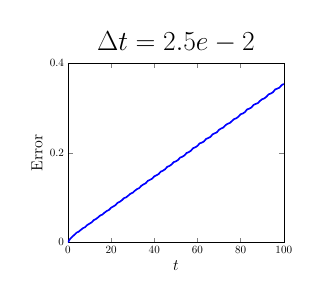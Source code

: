 \begin{tikzpicture}[scale=0.4]

\begin{axis}[
  xmin = 0,
  xmax = 100,
  xtick = {0,20,40,60,80,100},
  xlabel = $t$,
  ymin = 0,
  ymax = 0.4,
  ytick = {0,0.2,0.4},
%  yticklabels = {$0$,$1$E$-7$},
  ylabel = {Error},
%  ylabel style = {yshift = 10pt},
  label style = {font=\Large},
  title = {\Huge$\Delta t=2.5e-2$}
  ]

% max of error in area and length
\addplot [mark=none,blue,line width=1.5] table{
0.0e+00 0.0e+00
1.0e+00 7.568e-03
2.0e+00 1.262e-02
3.0e+00 1.681e-02
4.0e+00 2.164e-02
5.0e+00 2.391e-02
6.0e+00 2.791e-02
7.0e+00 3.166e-02
8.0e+00 3.399e-02
9.0e+00 3.88e-02
1.0e+01 4.169e-02
1.1e+01 4.463e-02
1.2e+01 4.971e-02
1.3e+01 5.205e-02
1.4e+01 5.582e-02
1.5e+01 6.004e-02
1.6e+01 6.208e-02
1.7e+01 6.647e-02
1.8e+01 6.988e-02
1.9e+01 7.221e-02
2.0e+01 7.724e-02
2.1e+01 7.999e-02
2.2e+01 8.287e-02
2.3e+01 8.814e-02
2.4e+01 9.042e-02
2.5e+01 9.395e-02
2.6e+01 9.863e-02
2.7e+01 1.005e-01
2.8e+01 1.044e-01
2.9e+01 1.086e-01
3.0e+01 1.106e-01
3.1e+01 1.151e-01
3.2e+01 1.187e-01
3.3e+01 1.209e-01
3.4e+01 1.261e-01
3.5e+01 1.292e-01
3.6e+01 1.317e-01
3.7e+01 1.371e-01
3.8e+01 1.394e-01
3.9e+01 1.419e-01
4.0e+01 1.473e-01
4.1e+01 1.495e-01
4.2e+01 1.522e-01
4.3e+01 1.577e-01
4.4e+01 1.598e-01
4.5e+01 1.629e-01
4.6e+01 1.684e-01
4.7e+01 1.704e-01
4.8e+01 1.737e-01
4.9e+01 1.79e-01
5.0e+01 1.807e-01
5.1e+01 1.837e-01
5.2e+01 1.891e-01
5.3e+01 1.909e-01
5.4e+01 1.94e-01
5.5e+01 1.994e-01
5.6e+01 2.013e-01
5.7e+01 2.045e-01
5.8e+01 2.101e-01
5.9e+01 2.12e-01
6.0e+01 2.151e-01
6.1e+01 2.207e-01
6.2e+01 2.223e-01
6.3e+01 2.25e-01
6.4e+01 2.306e-01
6.5e+01 2.326e-01
6.6e+01 2.351e-01
6.7e+01 2.408e-01
6.8e+01 2.432e-01
6.9e+01 2.454e-01
7.0e+01 2.511e-01
7.1e+01 2.54e-01
7.2e+01 2.561e-01
7.3e+01 2.613e-01
7.4e+01 2.645e-01
7.5e+01 2.662e-01
7.6e+01 2.707e-01
7.7e+01 2.75e-01
7.8e+01 2.767e-01
7.9e+01 2.804e-01
8.0e+01 2.857e-01
8.1e+01 2.874e-01
8.2e+01 2.905e-01
8.3e+01 2.965e-01
8.4e+01 2.982e-01
8.5e+01 3.008e-01
8.6e+01 3.066e-01
8.7e+01 3.087e-01
8.8e+01 3.106e-01
8.9e+01 3.156e-01
9.0e+01 3.193e-01
9.1e+01 3.211e-01
9.2e+01 3.25e-01
9.3e+01 3.303e-01
9.4e+01 3.32e-01
9.5e+01 3.349e-01
9.6e+01 3.41e-01
9.7e+01 3.429e-01
9.8e+01 3.451e-01
9.9e+01 3.505e-01
1.0e+02 3.535e-01
};

\end{axis}

\end{tikzpicture}


